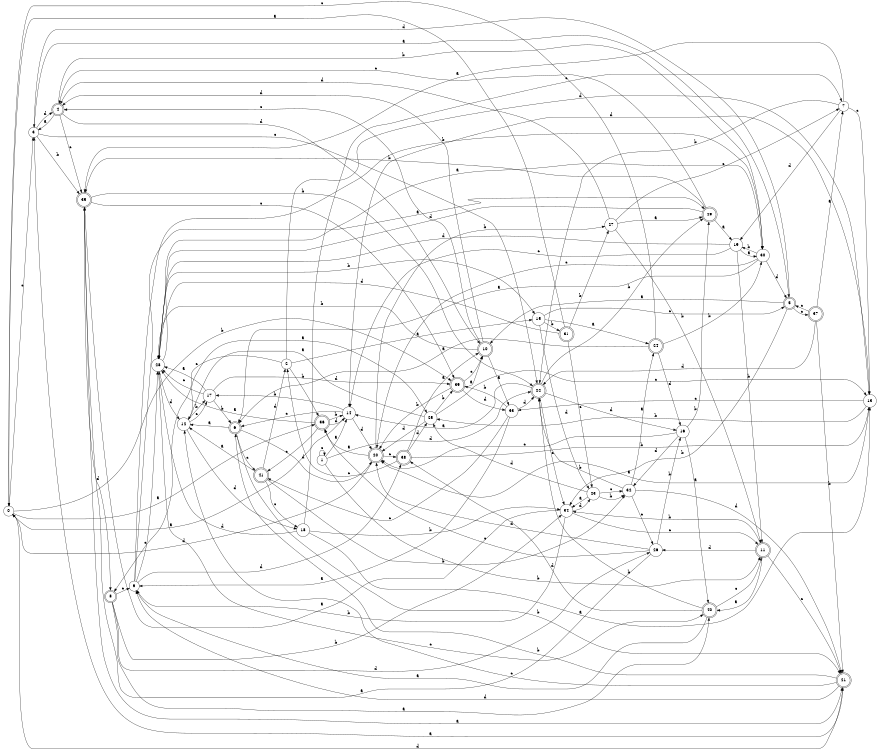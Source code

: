 digraph n34_3 {
__start0 [label="" shape="none"];

rankdir=LR;
size="8,5";

s0 [style="filled", color="black", fillcolor="white" shape="circle", label="0"];
s1 [style="filled", color="black", fillcolor="white" shape="circle", label="1"];
s2 [style="filled", color="black", fillcolor="white" shape="circle", label="2"];
s3 [style="filled", color="black", fillcolor="white" shape="circle", label="3"];
s4 [style="rounded,filled", color="black", fillcolor="white" shape="doublecircle", label="4"];
s5 [style="rounded,filled", color="black", fillcolor="white" shape="doublecircle", label="5"];
s6 [style="rounded,filled", color="black", fillcolor="white" shape="doublecircle", label="6"];
s7 [style="filled", color="black", fillcolor="white" shape="circle", label="7"];
s8 [style="rounded,filled", color="black", fillcolor="white" shape="doublecircle", label="8"];
s9 [style="filled", color="black", fillcolor="white" shape="circle", label="9"];
s10 [style="rounded,filled", color="black", fillcolor="white" shape="doublecircle", label="10"];
s11 [style="rounded,filled", color="black", fillcolor="white" shape="doublecircle", label="11"];
s12 [style="filled", color="black", fillcolor="white" shape="circle", label="12"];
s13 [style="filled", color="black", fillcolor="white" shape="circle", label="13"];
s14 [style="filled", color="black", fillcolor="white" shape="circle", label="14"];
s15 [style="filled", color="black", fillcolor="white" shape="circle", label="15"];
s16 [style="filled", color="black", fillcolor="white" shape="circle", label="16"];
s17 [style="filled", color="black", fillcolor="white" shape="circle", label="17"];
s18 [style="filled", color="black", fillcolor="white" shape="circle", label="18"];
s19 [style="filled", color="black", fillcolor="white" shape="circle", label="19"];
s20 [style="rounded,filled", color="black", fillcolor="white" shape="doublecircle", label="20"];
s21 [style="rounded,filled", color="black", fillcolor="white" shape="doublecircle", label="21"];
s22 [style="rounded,filled", color="black", fillcolor="white" shape="doublecircle", label="22"];
s23 [style="filled", color="black", fillcolor="white" shape="circle", label="23"];
s24 [style="rounded,filled", color="black", fillcolor="white" shape="doublecircle", label="24"];
s25 [style="filled", color="black", fillcolor="white" shape="circle", label="25"];
s26 [style="filled", color="black", fillcolor="white" shape="circle", label="26"];
s27 [style="filled", color="black", fillcolor="white" shape="circle", label="27"];
s28 [style="filled", color="black", fillcolor="white" shape="circle", label="28"];
s29 [style="rounded,filled", color="black", fillcolor="white" shape="doublecircle", label="29"];
s30 [style="filled", color="black", fillcolor="white" shape="circle", label="30"];
s31 [style="rounded,filled", color="black", fillcolor="white" shape="doublecircle", label="31"];
s32 [style="filled", color="black", fillcolor="white" shape="circle", label="32"];
s33 [style="filled", color="black", fillcolor="white" shape="circle", label="33"];
s34 [style="filled", color="black", fillcolor="white" shape="circle", label="34"];
s35 [style="rounded,filled", color="black", fillcolor="white" shape="doublecircle", label="35"];
s36 [style="rounded,filled", color="black", fillcolor="white" shape="doublecircle", label="36"];
s37 [style="rounded,filled", color="black", fillcolor="white" shape="doublecircle", label="37"];
s38 [style="rounded,filled", color="black", fillcolor="white" shape="doublecircle", label="38"];
s39 [style="rounded,filled", color="black", fillcolor="white" shape="doublecircle", label="39"];
s40 [style="rounded,filled", color="black", fillcolor="white" shape="doublecircle", label="40"];
s41 [style="rounded,filled", color="black", fillcolor="white" shape="doublecircle", label="41"];
s0 -> s36 [label="a"];
s0 -> s39 [label="b"];
s0 -> s3 [label="c"];
s0 -> s21 [label="d"];
s1 -> s14 [label="a"];
s1 -> s11 [label="b"];
s1 -> s1 [label="c"];
s1 -> s22 [label="d"];
s2 -> s15 [label="a"];
s2 -> s36 [label="b"];
s2 -> s8 [label="c"];
s2 -> s13 [label="d"];
s3 -> s5 [label="a"];
s3 -> s35 [label="b"];
s3 -> s22 [label="c"];
s3 -> s4 [label="d"];
s4 -> s3 [label="a"];
s4 -> s30 [label="b"];
s4 -> s35 [label="c"];
s4 -> s10 [label="d"];
s5 -> s10 [label="a"];
s5 -> s34 [label="b"];
s5 -> s37 [label="c"];
s5 -> s3 [label="d"];
s6 -> s12 [label="a"];
s6 -> s21 [label="b"];
s6 -> s41 [label="c"];
s6 -> s20 [label="d"];
s7 -> s35 [label="a"];
s7 -> s22 [label="b"];
s7 -> s13 [label="c"];
s7 -> s19 [label="d"];
s8 -> s40 [label="a"];
s8 -> s34 [label="b"];
s8 -> s9 [label="c"];
s8 -> s26 [label="d"];
s9 -> s29 [label="a"];
s9 -> s30 [label="b"];
s9 -> s28 [label="c"];
s9 -> s38 [label="d"];
s10 -> s33 [label="a"];
s10 -> s28 [label="b"];
s10 -> s4 [label="c"];
s10 -> s4 [label="d"];
s11 -> s40 [label="a"];
s11 -> s34 [label="b"];
s11 -> s21 [label="c"];
s11 -> s26 [label="d"];
s12 -> s25 [label="a"];
s12 -> s17 [label="b"];
s12 -> s17 [label="c"];
s12 -> s18 [label="d"];
s13 -> s20 [label="a"];
s13 -> s25 [label="b"];
s13 -> s33 [label="c"];
s13 -> s14 [label="d"];
s14 -> s0 [label="a"];
s14 -> s17 [label="b"];
s14 -> s6 [label="c"];
s14 -> s20 [label="d"];
s15 -> s24 [label="a"];
s15 -> s31 [label="b"];
s15 -> s5 [label="c"];
s15 -> s23 [label="d"];
s16 -> s40 [label="a"];
s16 -> s29 [label="b"];
s16 -> s20 [label="c"];
s16 -> s32 [label="d"];
s17 -> s28 [label="a"];
s17 -> s6 [label="b"];
s17 -> s28 [label="c"];
s17 -> s39 [label="d"];
s18 -> s13 [label="a"];
s18 -> s34 [label="b"];
s18 -> s7 [label="c"];
s18 -> s28 [label="d"];
s19 -> s30 [label="a"];
s19 -> s11 [label="b"];
s19 -> s14 [label="c"];
s19 -> s28 [label="d"];
s20 -> s36 [label="a"];
s20 -> s27 [label="b"];
s20 -> s38 [label="c"];
s20 -> s0 [label="d"];
s21 -> s3 [label="a"];
s21 -> s6 [label="b"];
s21 -> s12 [label="c"];
s21 -> s9 [label="d"];
s22 -> s14 [label="a"];
s22 -> s29 [label="b"];
s22 -> s34 [label="c"];
s22 -> s16 [label="d"];
s23 -> s34 [label="a"];
s23 -> s32 [label="b"];
s23 -> s32 [label="c"];
s23 -> s25 [label="d"];
s24 -> s6 [label="a"];
s24 -> s30 [label="b"];
s24 -> s0 [label="c"];
s24 -> s16 [label="d"];
s25 -> s12 [label="a"];
s25 -> s39 [label="b"];
s25 -> s13 [label="c"];
s25 -> s20 [label="d"];
s26 -> s35 [label="a"];
s26 -> s16 [label="b"];
s26 -> s36 [label="c"];
s26 -> s20 [label="d"];
s27 -> s29 [label="a"];
s27 -> s11 [label="b"];
s27 -> s7 [label="c"];
s27 -> s4 [label="d"];
s28 -> s30 [label="a"];
s28 -> s15 [label="b"];
s28 -> s40 [label="c"];
s28 -> s12 [label="d"];
s29 -> s19 [label="a"];
s29 -> s35 [label="b"];
s29 -> s4 [label="c"];
s29 -> s28 [label="d"];
s30 -> s6 [label="a"];
s30 -> s19 [label="b"];
s30 -> s20 [label="c"];
s30 -> s5 [label="d"];
s31 -> s0 [label="a"];
s31 -> s27 [label="b"];
s31 -> s23 [label="c"];
s31 -> s28 [label="d"];
s32 -> s24 [label="a"];
s32 -> s22 [label="b"];
s32 -> s26 [label="c"];
s32 -> s21 [label="d"];
s33 -> s9 [label="a"];
s33 -> s39 [label="b"];
s33 -> s41 [label="c"];
s33 -> s22 [label="d"];
s34 -> s35 [label="a"];
s34 -> s9 [label="b"];
s34 -> s11 [label="c"];
s34 -> s23 [label="d"];
s35 -> s21 [label="a"];
s35 -> s22 [label="b"];
s35 -> s39 [label="c"];
s35 -> s8 [label="d"];
s36 -> s28 [label="a"];
s36 -> s14 [label="b"];
s36 -> s41 [label="c"];
s36 -> s14 [label="d"];
s37 -> s7 [label="a"];
s37 -> s21 [label="b"];
s37 -> s5 [label="c"];
s37 -> s22 [label="d"];
s38 -> s10 [label="a"];
s38 -> s13 [label="b"];
s38 -> s2 [label="c"];
s38 -> s25 [label="d"];
s39 -> s10 [label="a"];
s39 -> s20 [label="b"];
s39 -> s10 [label="c"];
s39 -> s33 [label="d"];
s40 -> s9 [label="a"];
s40 -> s22 [label="b"];
s40 -> s11 [label="c"];
s40 -> s38 [label="d"];
s41 -> s12 [label="a"];
s41 -> s32 [label="b"];
s41 -> s18 [label="c"];
s41 -> s2 [label="d"];

}